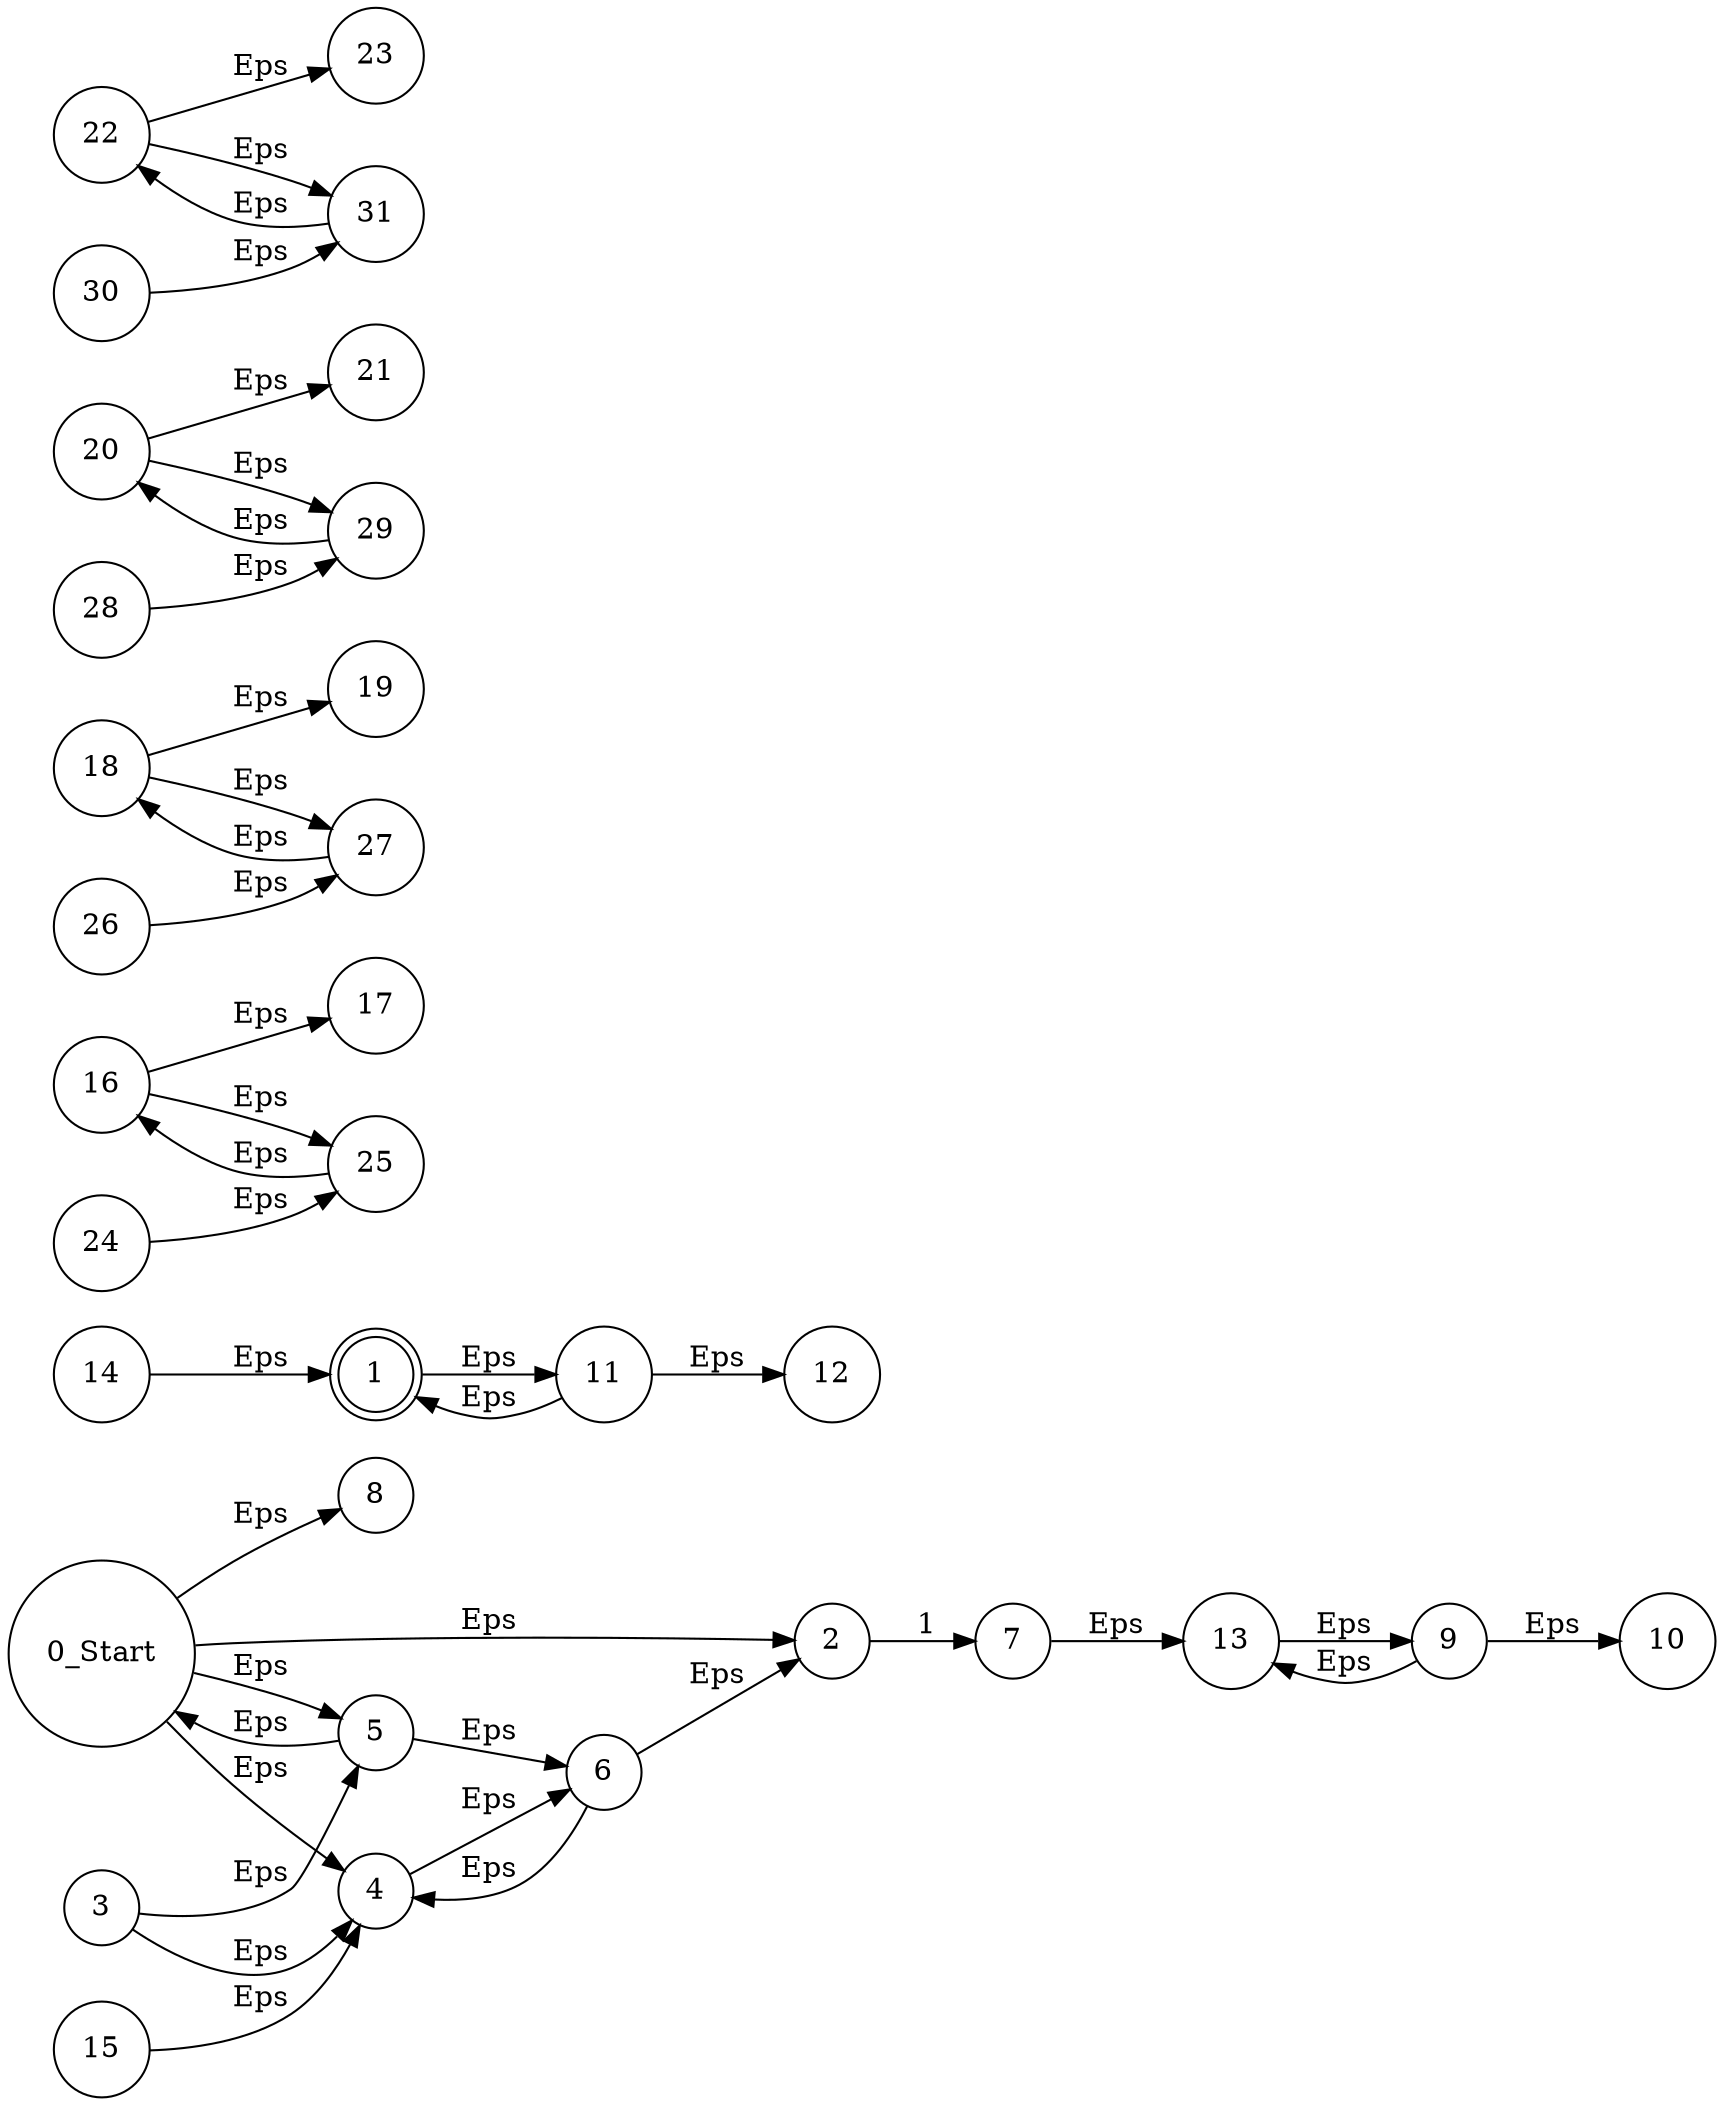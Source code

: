 digraph nfa
{
rankdir = LR
node [shape = circle];
0[shape = circle, label = "0_Start"]
0 -> 2 [label = "Eps"]

0 -> 4 [label = "Eps"]

0 -> 5 [label = "Eps"]

3 -> 4 [label = "Eps"]

3 -> 5 [label = "Eps"]

2 -> 7 [label = "1"]

5 -> 0 [label = "Eps"]

6 -> 2 [label = "Eps"]

4 -> 6 [label = "Eps"]

5 -> 6 [label = "Eps"]

6 -> 4 [label = "Eps"]

0 -> 8 [label = "Eps"]

1 -> 11 [label = "Eps"]

7 -> 13 [label = "Eps"]

11 -> 1 [label = "Eps"]

14 -> 1 [label = "Eps"]

15 -> 4 [label = "Eps"]

9 -> 10 [label = "Eps"]

9 -> 13 [label = "Eps"]

11 -> 12 [label = "Eps"]

13 -> 9 [label = "Eps"]

16 -> 17 [label = "Eps"]

18 -> 19 [label = "Eps"]

20 -> 21 [label = "Eps"]

22 -> 23 [label = "Eps"]

16 -> 25 [label = "Eps"]

18 -> 27 [label = "Eps"]

20 -> 29 [label = "Eps"]

22 -> 31 [label = "Eps"]

25 -> 16 [label = "Eps"]

27 -> 18 [label = "Eps"]

29 -> 20 [label = "Eps"]

31 -> 22 [label = "Eps"]

24 -> 25 [label = "Eps"]

26 -> 27 [label = "Eps"]

28 -> 29 [label = "Eps"]

30 -> 31 [label = "Eps"]

1[shape = doublecircle]
}
